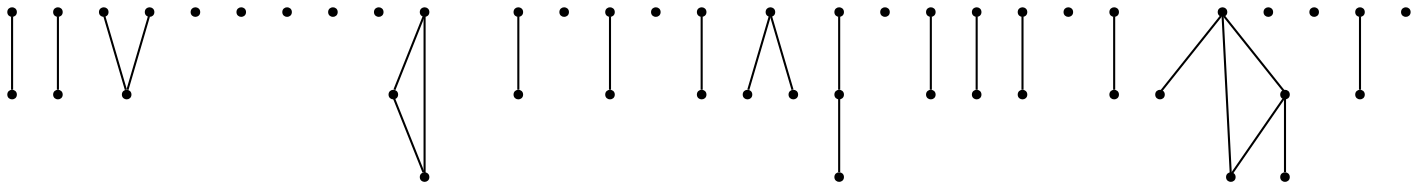 graph {
  node [shape=point,comment="{\"directed\":false,\"doi\":\"10.1007/978-3-030-04414-5_5\",\"figure\":\"1 (1)\"}"]

  v0 [pos="799.3388087614629,724.8080388488723"]
  v1 [pos="798.7064060503528,907.0859784921089"]
  v2 [pos="787.7848568541716,918.7991712136882"]
  v3 [pos="784.3864374587248,719.0666155980981"]
  v4 [pos="771.4697857601674,756.434654343677"]
  v5 [pos="728.9317414453956,814.0556102637914"]
  v6 [pos="763.1642481709735,796.6988556669047"]
  v7 [pos="761.6505099905704,878.269205355852"]
  v8 [pos="734.6858096715657,858.3235118561488"]
  v9 [pos="697.3183780563768,803.5415214329603"]
  v10 [pos="657.3098809976276,814.6003973556109"]
  v11 [pos="639.4945683648768,818.103122415765"]
  v12 [pos="619.4747088789574,823.97677616055"]
  v13 [pos="616.97015187109,808.1588742062747"]
  v14 [pos="599.4569478108219,818.1031224157648"]
  v15 [pos="583.4439852893006,810.0924471141291"]
  v16 [pos="583.4439852893006,826.1084245619577"]
  v17 [pos="567.424727514427,818.103122415765"]
  v18 [pos="543.4053314234582,810.0924471141291"]
  v19 [pos="543.4053314234582,826.1084245619577"]
  v20 [pos="522.2842556683987,818.6698154490061"]
  v21 [pos="511.37416828450745,810.0924471141291"]
  v22 [pos="511.37416828450745,826.1084245619577"]
  v23 [pos="466.22947575725436,794.6485358549849"]
  v24 [pos="450.21444661215776,794.6485358549849"]
  v25 [pos="338.11116614611683,922.7664039722071"]
  v26 [pos="449.06425931283803,730.586056785534"]
  v27 [pos="449.06842435419725,858.7079945116126"]
  v28 [pos="282.0490894640417,697.5665858658379"]
  v29 [pos="442.21106528675983,826.6782651832987"]
  v30 [pos="442.2110652867598,810.6624149107469"]
  v31 [pos="402.1713781091298,683.6916995837162"]
  v32 [pos="394.1638317423727,697.5665858658376"]
  v33 [pos="402.1713781091298,905.6034009094635"]
  v34 [pos="394.15966670101346,891.7325842361984"]
  v35 [pos="338.11116614611683,666.5286965209727"]
  v36 [pos="316.8869420289991,684.2573434209241"]
  v37 [pos="303.0160030489448,692.2636947631502"]
  v38 [pos="282.0522211936133,891.7336334322316"]
  v39 [pos="274.04573993285254,905.6034009094635"]
  v40 [pos="274.04573993285254,683.6916995837162"]
  v41 [pos="272.3162939425138,876.6814220255071"]
  v42 [pos="227.15182144308062,730.586056785534"]
  v43 [pos="258.44637635141885,868.6708738991481"]
  v44 [pos="269.9180130520002,618.9154810672708"]
  v45 [pos="227.15182144308062,858.7079945116126"]
  v46 [pos="226.00266745554853,794.6485358549849"]
  v47 [pos="225.34422528739117,942.0244607504707"]
  v48 [pos="209.98553194411568,794.6485358549847"]

  v1 -- v2 [id="-3",pos="798.7064060503528,907.0859784921089 787.7848568541716,918.7991712136882 787.7848568541716,918.7991712136882 787.7848568541716,918.7991712136882"]
  v0 -- v3 [id="-4",pos="799.3388087614629,724.8080388488723 784.3864374587248,719.0666155980981 784.3864374587248,719.0666155980981 784.3864374587248,719.0666155980981"]
  v4 -- v5 [id="-12",pos="771.4697857601674,756.434654343677 728.9317414453956,814.0556102637914 728.9317414453956,814.0556102637914 728.9317414453956,814.0556102637914"]
  v7 -- v5 [id="-20",pos="761.6505099905704,878.269205355852 728.9317414453956,814.0556102637914 728.9317414453956,814.0556102637914 728.9317414453956,814.0556102637914"]
  v12 -- v13 [id="-37",pos="619.4747088789574,823.97677616055 616.97015187109,808.1588742062747 616.97015187109,808.1588742062747 616.97015187109,808.1588742062747"]
  v15 -- v16 [id="-42",pos="583.4439852893006,810.0924471141291 583.4439852893006,826.1084245619577 583.4439852893006,826.1084245619577 583.4439852893006,826.1084245619577"]
  v18 -- v19 [id="-62",pos="543.4053314234582,810.0924471141291 543.4053314234582,826.1084245619577 543.4053314234582,826.1084245619577 543.4053314234582,826.1084245619577"]
  v21 -- v22 [id="-81",pos="511.37416828450745,810.0924471141291 511.37416828450745,826.1084245619577 511.37416828450745,826.1084245619577 511.37416828450745,826.1084245619577"]
  v24 -- v25 [id="-101",pos="450.21444661215776,794.6485358549849 338.11116614611683,922.7664039722071 338.11116614611683,922.7664039722071 338.11116614611683,922.7664039722071"]
  v24 -- v23 [id="-102",pos="450.21444661215776,794.6485358549849 466.22947575725436,794.6485358549849 466.22947575725436,794.6485358549849 466.22947575725436,794.6485358549849"]
  v26 -- v28 [id="-110",pos="449.06425931283803,730.586056785534 282.0490894640417,697.5665858658379 282.0490894640417,697.5665858658379 282.0490894640417,697.5665858658379"]
  v29 -- v30 [id="-112",pos="442.21106528675983,826.6782651832987 442.2110652867598,810.6624149107469 442.2110652867598,810.6624149107469 442.2110652867598,810.6624149107469"]
  v31 -- v32 [id="-120",pos="402.1713781091298,683.6916995837162 394.1638317423727,697.5665858658376 394.1638317423727,697.5665858658376 394.1638317423727,697.5665858658376"]
  v33 -- v34 [id="-124",pos="402.1713781091298,905.6034009094635 394.15966670101346,891.7325842361984 394.15966670101346,891.7325842361984 394.15966670101346,891.7325842361984"]
  v36 -- v37 [id="-138",pos="316.8869420289991,684.2573434209241 303.0160030489448,692.2636947631502 303.0160030489448,692.2636947631502 303.0160030489448,692.2636947631502"]
  v38 -- v39 [id="-143",pos="282.0522211936133,891.7336334322316 274.04573993285254,905.6034009094635 274.04573993285254,905.6034009094635 274.04573993285254,905.6034009094635"]
  v28 -- v40 [id="-145",pos="282.0490894640417,697.5665858658379 274.04573993285254,683.6916995837162 274.04573993285254,683.6916995837162 274.04573993285254,683.6916995837162"]
  v41 -- v42 [id="-146",pos="272.3162939425138,876.6814220255071 227.15182144308062,730.586056785534 227.15182144308062,730.586056785534 227.15182144308062,730.586056785534"]
  v38 -- v41 [id="-147",pos="282.0522211936133,891.7336334322316 272.3162939425138,876.6814220255071 272.3162939425138,876.6814220255071 272.3162939425138,876.6814220255071"]
  v41 -- v43 [id="-155",pos="272.3162939425138,876.6814220255071 258.44637635141885,868.6708738991481 258.44637635141885,868.6708738991481 258.44637635141885,868.6708738991481"]
  v42 -- v38 [id="-164",pos="227.15182144308062,730.586056785534 282.0522211936133,891.7336334322316 282.0522211936133,891.7336334322316 282.0522211936133,891.7336334322316"]
  v48 -- v46 [id="-172",pos="209.98553194411568,794.6485358549847 226.00266745554853,794.6485358549849 226.00266745554853,794.6485358549849 226.00266745554853,794.6485358549849"]
  v13 -- v14 [id="-736",pos="616.97015187109,808.1588742062747 599.4569478108219,818.1031224157648 599.4569478108219,818.1031224157648 599.4569478108219,818.1031224157648"]
  v12 -- v14 [id="-738",pos="619.4747088789574,823.97677616055 599.4569478108219,818.1031224157648 599.4569478108219,818.1031224157648 599.4569478108219,818.1031224157648"]
}